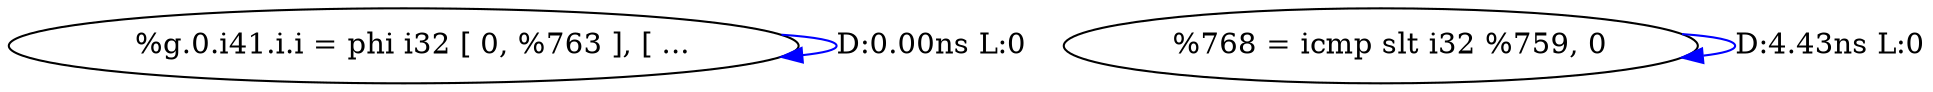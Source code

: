 digraph {
Node0x4194560[label="  %g.0.i41.i.i = phi i32 [ 0, %763 ], [ ..."];
Node0x4194560 -> Node0x4194560[label="D:0.00ns L:0",color=blue];
Node0x41946a0[label="  %768 = icmp slt i32 %759, 0"];
Node0x41946a0 -> Node0x41946a0[label="D:4.43ns L:0",color=blue];
}
